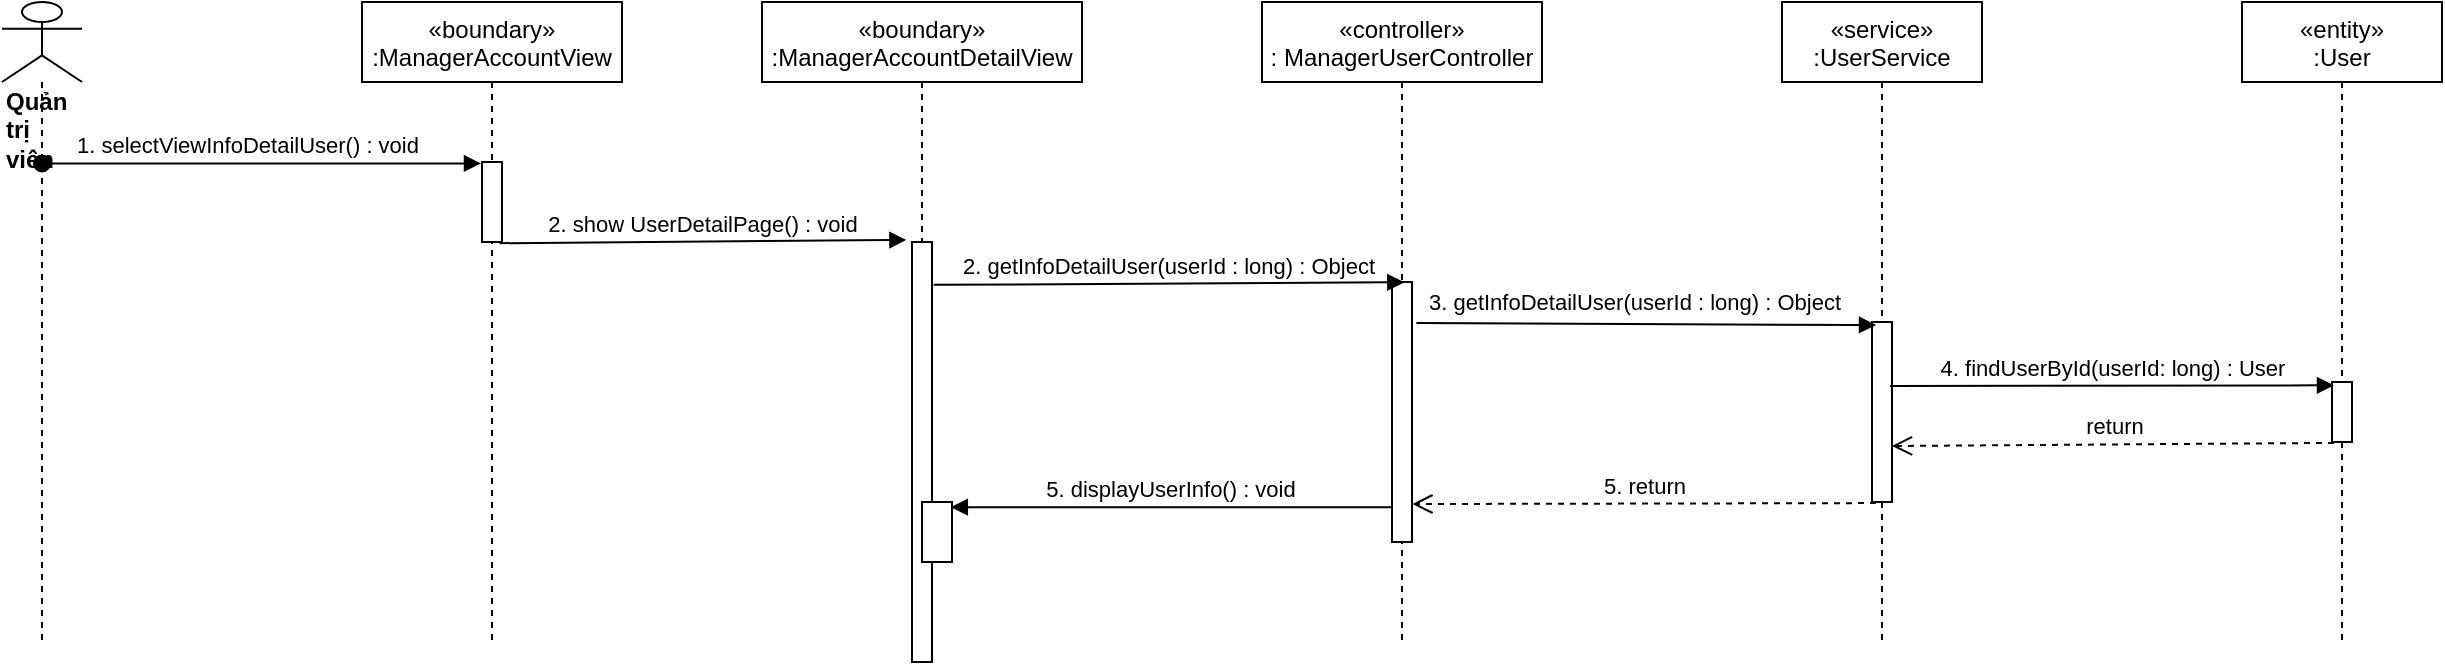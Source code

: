 <mxfile version="14.6.11" type="device"><diagram id="kgpKYQtTHZ0yAKxKKP6v" name="Page-1"><mxGraphModel dx="1038" dy="580" grid="1" gridSize="10" guides="1" tooltips="1" connect="1" arrows="1" fold="1" page="1" pageScale="1" pageWidth="850" pageHeight="1100" math="0" shadow="0"><root><mxCell id="0"/><mxCell id="1" parent="0"/><mxCell id="jOBAadkDxjv_KvUXzvAO-1" value="«boundary»&#10;:ManagerAccountView" style="shape=umlLifeline;perimeter=lifelinePerimeter;container=1;collapsible=0;recursiveResize=0;rounded=0;shadow=0;strokeWidth=1;" vertex="1" parent="1"><mxGeometry x="250" y="80" width="130" height="320" as="geometry"/></mxCell><mxCell id="jOBAadkDxjv_KvUXzvAO-2" value="" style="points=[];perimeter=orthogonalPerimeter;rounded=0;shadow=0;strokeWidth=1;" vertex="1" parent="jOBAadkDxjv_KvUXzvAO-1"><mxGeometry x="60" y="80" width="10" height="40" as="geometry"/></mxCell><mxCell id="jOBAadkDxjv_KvUXzvAO-4" value="«controller»&#10;: ManagerUserController" style="shape=umlLifeline;perimeter=lifelinePerimeter;container=1;collapsible=0;recursiveResize=0;rounded=0;shadow=0;strokeWidth=1;" vertex="1" parent="1"><mxGeometry x="700" y="80" width="140" height="320" as="geometry"/></mxCell><mxCell id="jOBAadkDxjv_KvUXzvAO-5" value="" style="points=[];perimeter=orthogonalPerimeter;rounded=0;shadow=0;strokeWidth=1;" vertex="1" parent="jOBAadkDxjv_KvUXzvAO-4"><mxGeometry x="65" y="140" width="10" height="130" as="geometry"/></mxCell><mxCell id="jOBAadkDxjv_KvUXzvAO-6" value="&lt;div&gt;&lt;b&gt;Quản trị viên&lt;/b&gt;&lt;/div&gt;" style="shape=umlLifeline;participant=umlActor;perimeter=lifelinePerimeter;whiteSpace=wrap;html=1;container=1;collapsible=0;recursiveResize=0;verticalAlign=top;spacingTop=36;outlineConnect=0;align=left;size=40;" vertex="1" parent="1"><mxGeometry x="70" y="80" width="40" height="320" as="geometry"/></mxCell><mxCell id="jOBAadkDxjv_KvUXzvAO-7" value="1. selectViewInfoDetailUser() : void" style="verticalAlign=bottom;startArrow=oval;endArrow=block;startSize=8;shadow=0;strokeWidth=1;entryX=-0.05;entryY=0.018;entryDx=0;entryDy=0;entryPerimeter=0;" edge="1" parent="1" source="jOBAadkDxjv_KvUXzvAO-6" target="jOBAadkDxjv_KvUXzvAO-2"><mxGeometry x="-0.06" relative="1" as="geometry"><mxPoint x="100" y="170" as="sourcePoint"/><mxPoint as="offset"/></mxGeometry></mxCell><mxCell id="jOBAadkDxjv_KvUXzvAO-8" value="«service»&#10;:UserService" style="shape=umlLifeline;perimeter=lifelinePerimeter;container=1;collapsible=0;recursiveResize=0;rounded=0;shadow=0;strokeWidth=1;" vertex="1" parent="1"><mxGeometry x="960" y="80" width="100" height="320" as="geometry"/></mxCell><mxCell id="jOBAadkDxjv_KvUXzvAO-9" value="" style="points=[];perimeter=orthogonalPerimeter;rounded=0;shadow=0;strokeWidth=1;" vertex="1" parent="jOBAadkDxjv_KvUXzvAO-8"><mxGeometry x="45" y="160" width="10" height="90" as="geometry"/></mxCell><mxCell id="jOBAadkDxjv_KvUXzvAO-10" value="2. getInfoDetailUser(userId : long) : Object" style="html=1;verticalAlign=bottom;endArrow=block;entryX=0.617;entryY=0.001;entryDx=0;entryDy=0;entryPerimeter=0;exitX=1.08;exitY=0.102;exitDx=0;exitDy=0;exitPerimeter=0;" edge="1" parent="1" source="jOBAadkDxjv_KvUXzvAO-20" target="jOBAadkDxjv_KvUXzvAO-5"><mxGeometry width="80" relative="1" as="geometry"><mxPoint x="560" y="200" as="sourcePoint"/><mxPoint x="500" y="210" as="targetPoint"/></mxGeometry></mxCell><mxCell id="jOBAadkDxjv_KvUXzvAO-11" value="" style="html=1;verticalAlign=bottom;endArrow=block;entryX=0.2;entryY=0.017;entryDx=0;entryDy=0;entryPerimeter=0;exitX=1.22;exitY=0.158;exitDx=0;exitDy=0;exitPerimeter=0;" edge="1" parent="1" source="jOBAadkDxjv_KvUXzvAO-5" target="jOBAadkDxjv_KvUXzvAO-9"><mxGeometry width="80" relative="1" as="geometry"><mxPoint x="609" y="221.68" as="sourcePoint"/><mxPoint x="770" y="222" as="targetPoint"/></mxGeometry></mxCell><mxCell id="jOBAadkDxjv_KvUXzvAO-12" value="3. getInfoDetailUser(userId : long) : Object" style="edgeLabel;html=1;align=center;verticalAlign=middle;resizable=0;points=[];" vertex="1" connectable="0" parent="jOBAadkDxjv_KvUXzvAO-11"><mxGeometry x="-0.077" y="4" relative="1" as="geometry"><mxPoint x="3" y="-7" as="offset"/></mxGeometry></mxCell><mxCell id="jOBAadkDxjv_KvUXzvAO-13" value="5. return" style="html=1;verticalAlign=bottom;endArrow=open;dashed=1;endSize=8;exitX=0.2;exitY=1.006;exitDx=0;exitDy=0;exitPerimeter=0;entryX=1.02;entryY=0.854;entryDx=0;entryDy=0;entryPerimeter=0;" edge="1" parent="1" source="jOBAadkDxjv_KvUXzvAO-9" target="jOBAadkDxjv_KvUXzvAO-5"><mxGeometry relative="1" as="geometry"><mxPoint x="845" y="261.015" as="sourcePoint"/><mxPoint x="580" y="307" as="targetPoint"/></mxGeometry></mxCell><mxCell id="jOBAadkDxjv_KvUXzvAO-14" value="5. displayUserInfo() : void" style="verticalAlign=bottom;endArrow=block;shadow=0;strokeWidth=1;entryX=0.96;entryY=0.087;entryDx=0;entryDy=0;entryPerimeter=0;" edge="1" parent="1" source="jOBAadkDxjv_KvUXzvAO-5" target="jOBAadkDxjv_KvUXzvAO-21"><mxGeometry relative="1" as="geometry"><mxPoint x="550" y="319" as="sourcePoint"/><mxPoint x="560" y="330" as="targetPoint"/></mxGeometry></mxCell><mxCell id="jOBAadkDxjv_KvUXzvAO-15" value="«entity»&#10;:User" style="shape=umlLifeline;perimeter=lifelinePerimeter;container=1;collapsible=0;recursiveResize=0;rounded=0;shadow=0;strokeWidth=1;" vertex="1" parent="1"><mxGeometry x="1190" y="80" width="100" height="320" as="geometry"/></mxCell><mxCell id="jOBAadkDxjv_KvUXzvAO-16" value="" style="points=[];perimeter=orthogonalPerimeter;rounded=0;shadow=0;strokeWidth=1;" vertex="1" parent="jOBAadkDxjv_KvUXzvAO-15"><mxGeometry x="45" y="190" width="10" height="30" as="geometry"/></mxCell><mxCell id="jOBAadkDxjv_KvUXzvAO-17" value="4. findUserById(userId: long) : User" style="html=1;verticalAlign=bottom;endArrow=block;entryX=0.1;entryY=0.055;entryDx=0;entryDy=0;entryPerimeter=0;" edge="1" parent="1" target="jOBAadkDxjv_KvUXzvAO-16"><mxGeometry width="80" relative="1" as="geometry"><mxPoint x="1014" y="272" as="sourcePoint"/><mxPoint x="1010" y="239" as="targetPoint"/></mxGeometry></mxCell><mxCell id="jOBAadkDxjv_KvUXzvAO-18" value="return" style="html=1;verticalAlign=bottom;endArrow=open;dashed=1;endSize=8;exitX=0.1;exitY=1.015;exitDx=0;exitDy=0;exitPerimeter=0;" edge="1" parent="1" source="jOBAadkDxjv_KvUXzvAO-16"><mxGeometry relative="1" as="geometry"><mxPoint x="790" y="300" as="sourcePoint"/><mxPoint x="1015" y="302" as="targetPoint"/></mxGeometry></mxCell><mxCell id="jOBAadkDxjv_KvUXzvAO-19" value="«boundary»&#10;:ManagerAccountDetailView" style="shape=umlLifeline;perimeter=lifelinePerimeter;container=1;collapsible=0;recursiveResize=0;rounded=0;shadow=0;strokeWidth=1;" vertex="1" parent="1"><mxGeometry x="450" y="80" width="160" height="320" as="geometry"/></mxCell><mxCell id="jOBAadkDxjv_KvUXzvAO-20" value="" style="points=[];perimeter=orthogonalPerimeter;rounded=0;shadow=0;strokeWidth=1;" vertex="1" parent="jOBAadkDxjv_KvUXzvAO-19"><mxGeometry x="75" y="120" width="10" height="210" as="geometry"/></mxCell><mxCell id="jOBAadkDxjv_KvUXzvAO-21" value="" style="html=1;points=[];perimeter=orthogonalPerimeter;" vertex="1" parent="jOBAadkDxjv_KvUXzvAO-19"><mxGeometry x="80" y="250" width="15" height="30" as="geometry"/></mxCell><mxCell id="jOBAadkDxjv_KvUXzvAO-22" value="2. show UserDetailPage() : void" style="html=1;verticalAlign=bottom;endArrow=block;exitX=0.88;exitY=1.015;exitDx=0;exitDy=0;exitPerimeter=0;entryX=-0.28;entryY=-0.005;entryDx=0;entryDy=0;entryPerimeter=0;" edge="1" parent="1" source="jOBAadkDxjv_KvUXzvAO-2" target="jOBAadkDxjv_KvUXzvAO-20"><mxGeometry width="80" relative="1" as="geometry"><mxPoint x="700" y="300" as="sourcePoint"/><mxPoint x="440" y="204" as="targetPoint"/></mxGeometry></mxCell></root></mxGraphModel></diagram></mxfile>